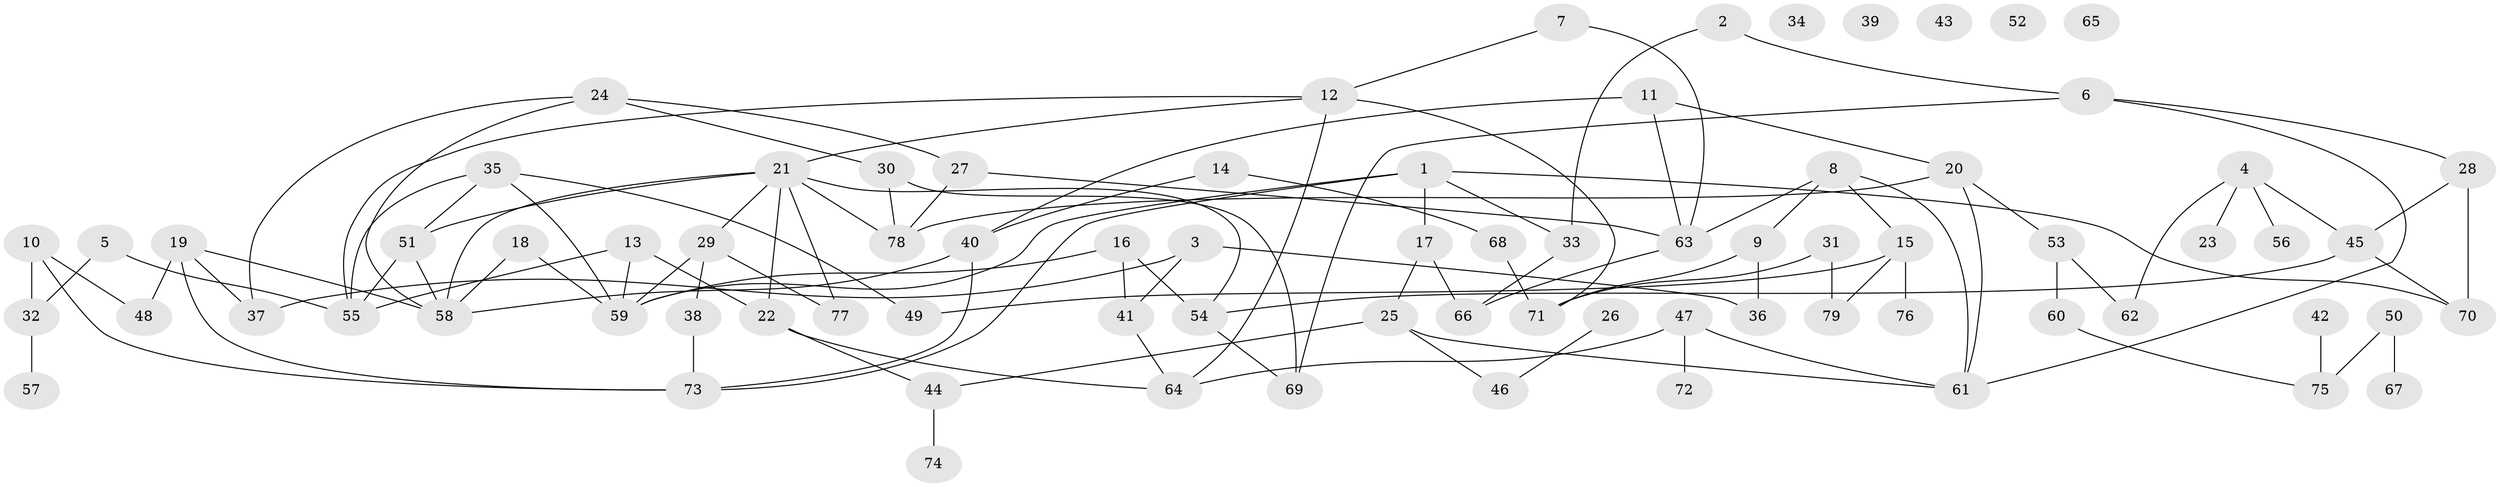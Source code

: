 // coarse degree distribution, {1: 0.17391304347826086, 2: 0.21739130434782608, 0: 0.21739130434782608, 5: 0.13043478260869565, 3: 0.08695652173913043, 6: 0.043478260869565216, 4: 0.08695652173913043, 9: 0.043478260869565216}
// Generated by graph-tools (version 1.1) at 2025/43/03/04/25 21:43:54]
// undirected, 79 vertices, 114 edges
graph export_dot {
graph [start="1"]
  node [color=gray90,style=filled];
  1;
  2;
  3;
  4;
  5;
  6;
  7;
  8;
  9;
  10;
  11;
  12;
  13;
  14;
  15;
  16;
  17;
  18;
  19;
  20;
  21;
  22;
  23;
  24;
  25;
  26;
  27;
  28;
  29;
  30;
  31;
  32;
  33;
  34;
  35;
  36;
  37;
  38;
  39;
  40;
  41;
  42;
  43;
  44;
  45;
  46;
  47;
  48;
  49;
  50;
  51;
  52;
  53;
  54;
  55;
  56;
  57;
  58;
  59;
  60;
  61;
  62;
  63;
  64;
  65;
  66;
  67;
  68;
  69;
  70;
  71;
  72;
  73;
  74;
  75;
  76;
  77;
  78;
  79;
  1 -- 17;
  1 -- 33;
  1 -- 59;
  1 -- 70;
  1 -- 73;
  2 -- 6;
  2 -- 33;
  3 -- 36;
  3 -- 37;
  3 -- 41;
  4 -- 23;
  4 -- 45;
  4 -- 56;
  4 -- 62;
  5 -- 32;
  5 -- 55;
  6 -- 28;
  6 -- 61;
  6 -- 69;
  7 -- 12;
  7 -- 63;
  8 -- 9;
  8 -- 15;
  8 -- 61;
  8 -- 63;
  9 -- 36;
  9 -- 71;
  10 -- 32;
  10 -- 48;
  10 -- 73;
  11 -- 20;
  11 -- 40;
  11 -- 63;
  12 -- 21;
  12 -- 55;
  12 -- 64;
  12 -- 71;
  13 -- 22;
  13 -- 55;
  13 -- 59;
  14 -- 40;
  14 -- 68;
  15 -- 49;
  15 -- 76;
  15 -- 79;
  16 -- 41;
  16 -- 54;
  16 -- 59;
  17 -- 25;
  17 -- 66;
  18 -- 58;
  18 -- 59;
  19 -- 37;
  19 -- 48;
  19 -- 58;
  19 -- 73;
  20 -- 53;
  20 -- 61;
  20 -- 78;
  21 -- 22;
  21 -- 29;
  21 -- 51;
  21 -- 54;
  21 -- 58;
  21 -- 77;
  21 -- 78;
  22 -- 44;
  22 -- 64;
  24 -- 27;
  24 -- 30;
  24 -- 37;
  24 -- 58;
  25 -- 44;
  25 -- 46;
  25 -- 61;
  26 -- 46;
  27 -- 63;
  27 -- 78;
  28 -- 45;
  28 -- 70;
  29 -- 38;
  29 -- 59;
  29 -- 77;
  30 -- 69;
  30 -- 78;
  31 -- 71;
  31 -- 79;
  32 -- 57;
  33 -- 66;
  35 -- 49;
  35 -- 51;
  35 -- 55;
  35 -- 59;
  38 -- 73;
  40 -- 58;
  40 -- 73;
  41 -- 64;
  42 -- 75;
  44 -- 74;
  45 -- 54;
  45 -- 70;
  47 -- 61;
  47 -- 64;
  47 -- 72;
  50 -- 67;
  50 -- 75;
  51 -- 55;
  51 -- 58;
  53 -- 60;
  53 -- 62;
  54 -- 69;
  60 -- 75;
  63 -- 66;
  68 -- 71;
}
